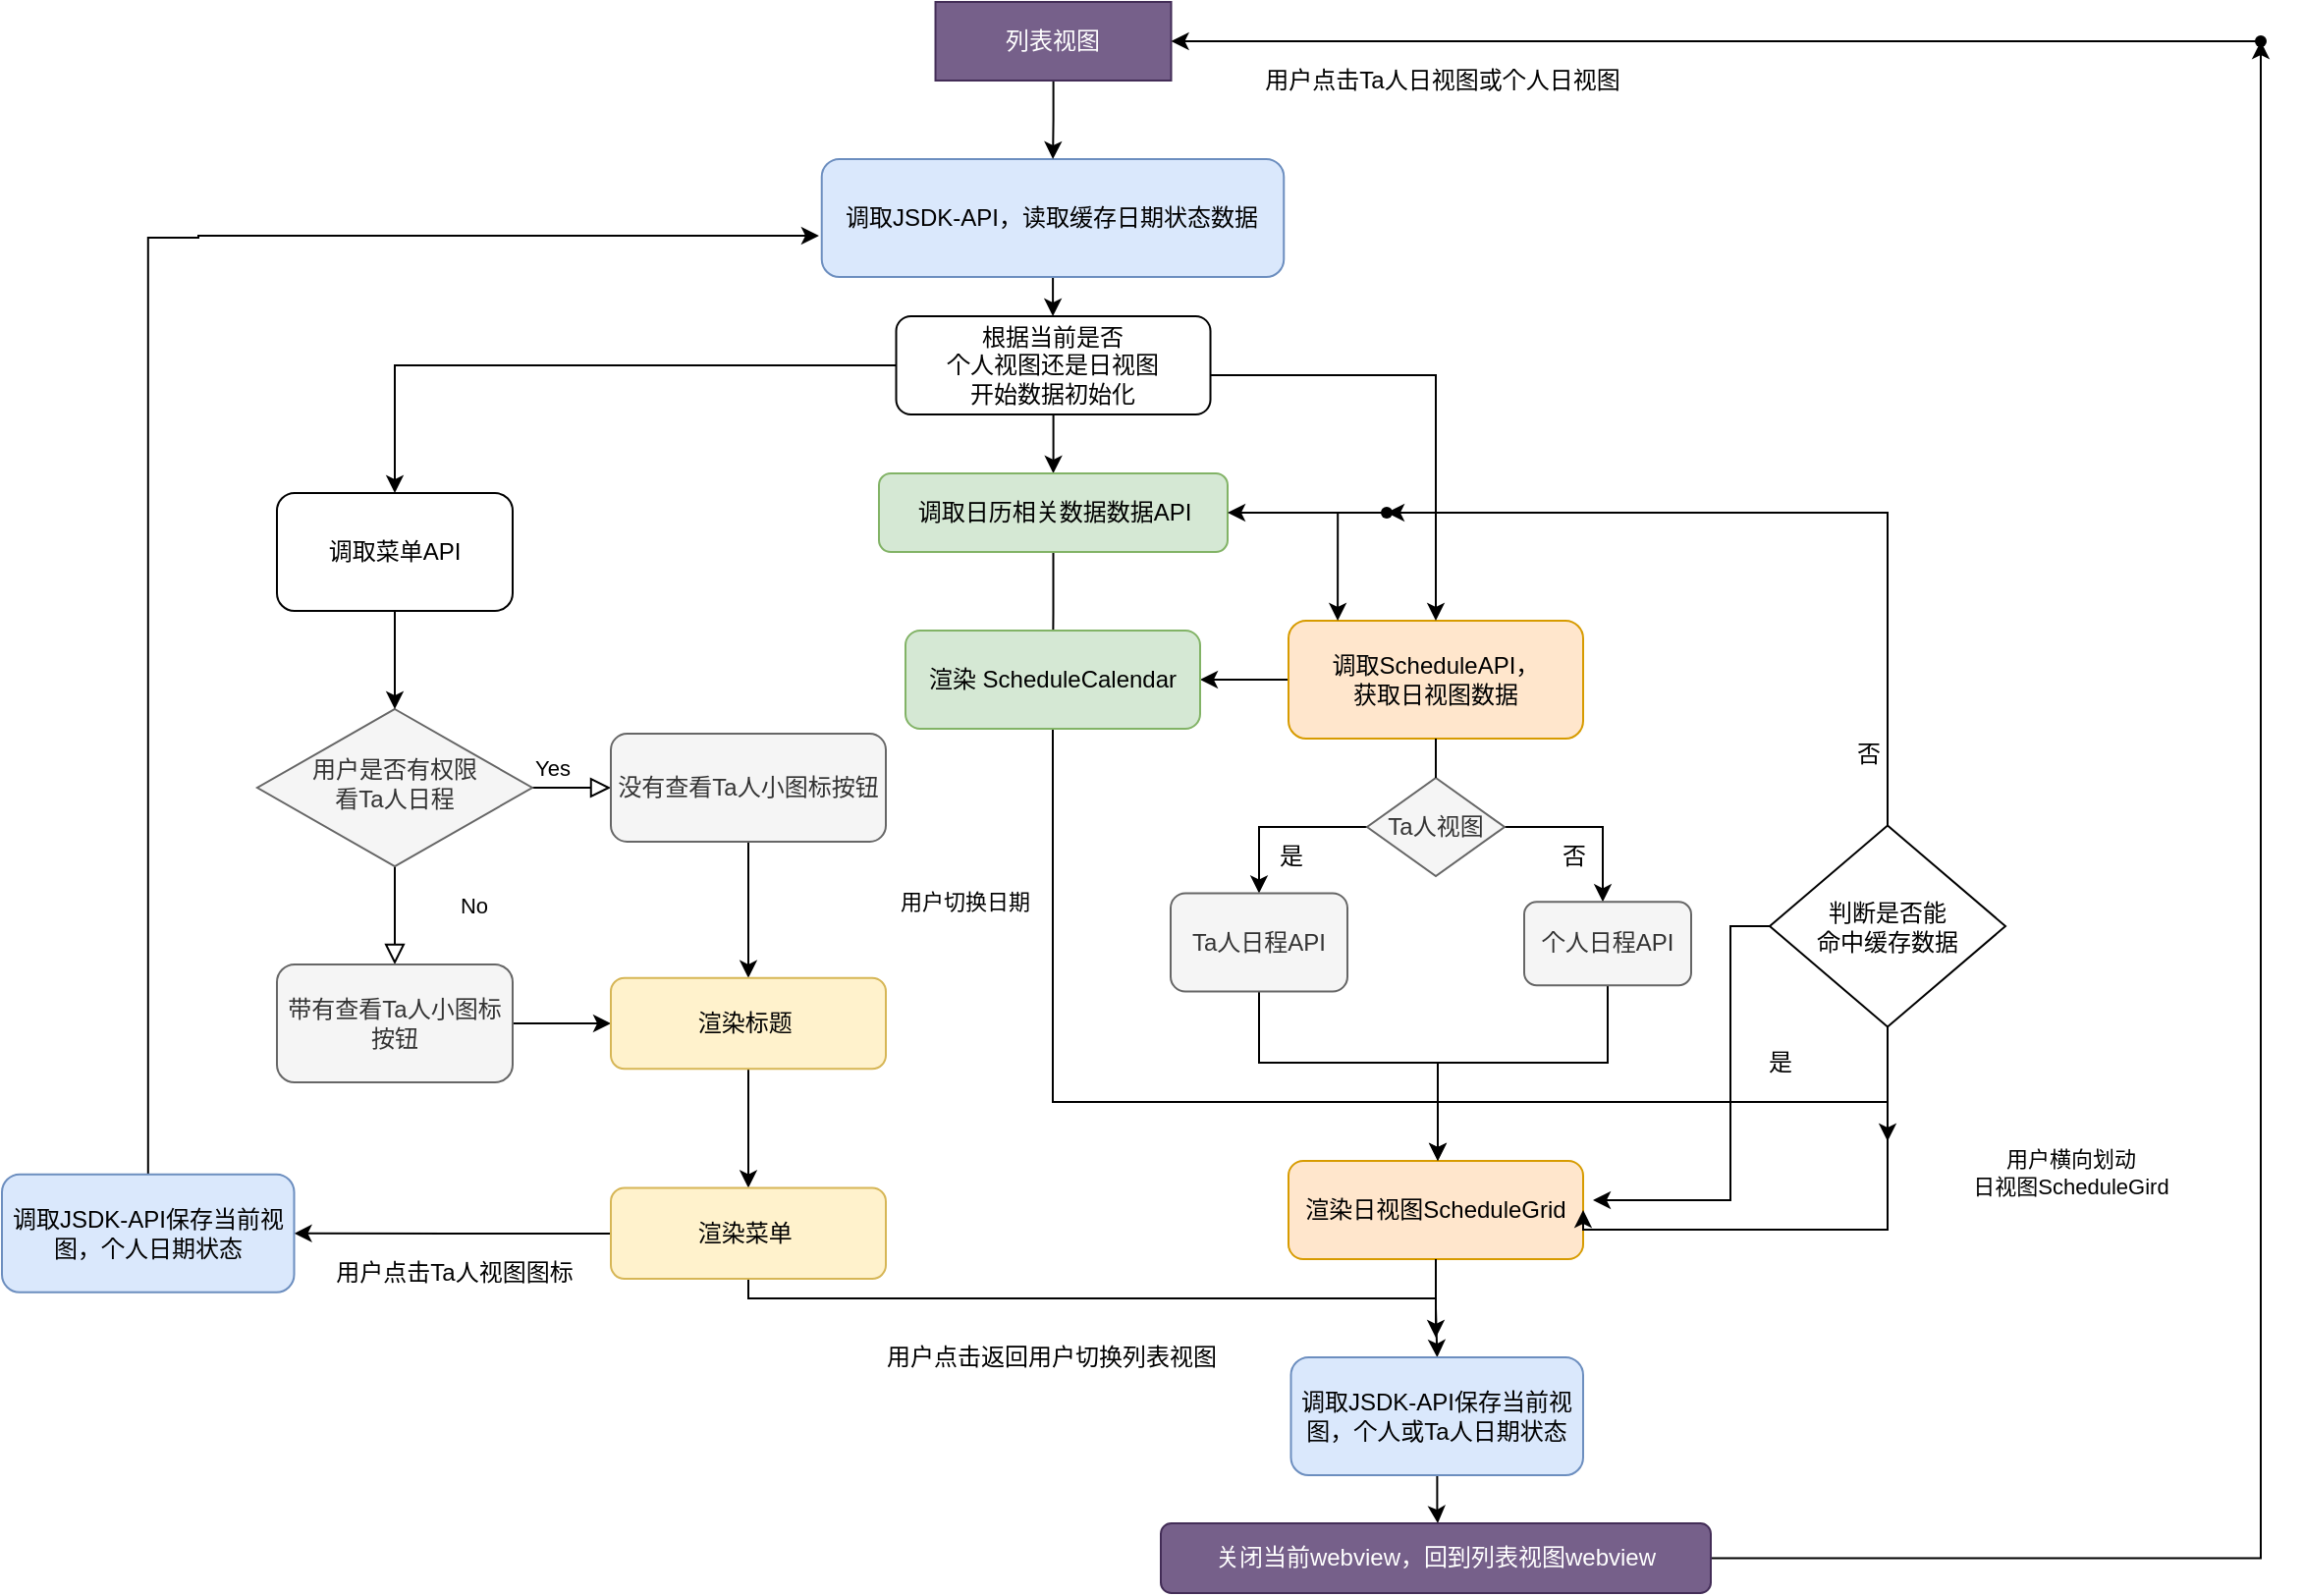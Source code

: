 <mxfile version="14.7.2" type="github">
  <diagram id="C5RBs43oDa-KdzZeNtuy" name="Page-1">
    <mxGraphModel dx="1426" dy="826" grid="1" gridSize="10" guides="1" tooltips="1" connect="1" arrows="1" fold="1" page="1" pageScale="1" pageWidth="3300" pageHeight="2339" math="0" shadow="0">
      <root>
        <mxCell id="WIyWlLk6GJQsqaUBKTNV-0" />
        <mxCell id="WIyWlLk6GJQsqaUBKTNV-1" parent="WIyWlLk6GJQsqaUBKTNV-0" />
        <mxCell id="qg9kL2ioUG6jnk7Q1R_H-6" value="" style="edgeStyle=orthogonalEdgeStyle;rounded=0;orthogonalLoop=1;jettySize=auto;html=1;" parent="WIyWlLk6GJQsqaUBKTNV-1" source="WIyWlLk6GJQsqaUBKTNV-3" target="qg9kL2ioUG6jnk7Q1R_H-2" edge="1">
          <mxGeometry relative="1" as="geometry" />
        </mxCell>
        <mxCell id="WDj9YbSBABwYnfRJcl3e-2" value="" style="edgeStyle=orthogonalEdgeStyle;rounded=0;orthogonalLoop=1;jettySize=auto;html=1;" edge="1" parent="WIyWlLk6GJQsqaUBKTNV-1" source="WIyWlLk6GJQsqaUBKTNV-3" target="WDj9YbSBABwYnfRJcl3e-1">
          <mxGeometry relative="1" as="geometry" />
        </mxCell>
        <mxCell id="WDj9YbSBABwYnfRJcl3e-48" value="" style="edgeStyle=orthogonalEdgeStyle;rounded=0;orthogonalLoop=1;jettySize=auto;html=1;" edge="1" parent="WIyWlLk6GJQsqaUBKTNV-1" source="WIyWlLk6GJQsqaUBKTNV-3" target="WDj9YbSBABwYnfRJcl3e-47">
          <mxGeometry relative="1" as="geometry">
            <Array as="points">
              <mxPoint x="960" y="300" />
              <mxPoint x="960" y="370" />
            </Array>
          </mxGeometry>
        </mxCell>
        <mxCell id="WIyWlLk6GJQsqaUBKTNV-3" value="根据当前是否&lt;br&gt;个人视图还是日视图&lt;br&gt;开始数据初始化" style="rounded=1;whiteSpace=wrap;html=1;fontSize=12;glass=0;strokeWidth=1;shadow=0;" parent="WIyWlLk6GJQsqaUBKTNV-1" vertex="1">
          <mxGeometry x="685.26" y="270" width="160" height="50" as="geometry" />
        </mxCell>
        <mxCell id="WIyWlLk6GJQsqaUBKTNV-4" value="Yes" style="rounded=0;html=1;jettySize=auto;orthogonalLoop=1;fontSize=11;endArrow=block;endFill=0;endSize=8;strokeWidth=1;shadow=0;labelBackgroundColor=none;edgeStyle=orthogonalEdgeStyle;" parent="WIyWlLk6GJQsqaUBKTNV-1" source="WIyWlLk6GJQsqaUBKTNV-6" edge="1">
          <mxGeometry x="-1" y="94" relative="1" as="geometry">
            <mxPoint x="-14" y="-50" as="offset" />
            <mxPoint x="430" y="600" as="targetPoint" />
          </mxGeometry>
        </mxCell>
        <mxCell id="WIyWlLk6GJQsqaUBKTNV-5" value="No" style="edgeStyle=orthogonalEdgeStyle;rounded=0;html=1;jettySize=auto;orthogonalLoop=1;fontSize=11;endArrow=block;endFill=0;endSize=8;strokeWidth=1;shadow=0;labelBackgroundColor=none;" parent="WIyWlLk6GJQsqaUBKTNV-1" source="WIyWlLk6GJQsqaUBKTNV-6" target="WIyWlLk6GJQsqaUBKTNV-7" edge="1">
          <mxGeometry x="-1" y="-67" relative="1" as="geometry">
            <mxPoint x="-30" y="-7" as="offset" />
          </mxGeometry>
        </mxCell>
        <mxCell id="WIyWlLk6GJQsqaUBKTNV-6" value="用户是否有权限&lt;br&gt;看Ta人日程" style="rhombus;whiteSpace=wrap;html=1;shadow=0;fontFamily=Helvetica;fontSize=12;align=center;strokeWidth=1;spacing=6;spacingTop=-4;fillColor=#f5f5f5;strokeColor=#666666;fontColor=#333333;" parent="WIyWlLk6GJQsqaUBKTNV-1" vertex="1">
          <mxGeometry x="360" y="470" width="140" height="80" as="geometry" />
        </mxCell>
        <mxCell id="qg9kL2ioUG6jnk7Q1R_H-9" value="" style="edgeStyle=orthogonalEdgeStyle;rounded=0;orthogonalLoop=1;jettySize=auto;html=1;" parent="WIyWlLk6GJQsqaUBKTNV-1" source="WIyWlLk6GJQsqaUBKTNV-7" target="qg9kL2ioUG6jnk7Q1R_H-8" edge="1">
          <mxGeometry relative="1" as="geometry" />
        </mxCell>
        <mxCell id="WIyWlLk6GJQsqaUBKTNV-7" value="没有查看Ta人小图标按钮" style="rounded=1;whiteSpace=wrap;html=1;fontSize=12;glass=0;strokeWidth=1;shadow=0;fillColor=#f5f5f5;strokeColor=#666666;fontColor=#333333;" parent="WIyWlLk6GJQsqaUBKTNV-1" vertex="1">
          <mxGeometry x="540" y="482.5" width="140" height="55" as="geometry" />
        </mxCell>
        <mxCell id="qg9kL2ioUG6jnk7Q1R_H-4" value="" style="edgeStyle=orthogonalEdgeStyle;rounded=0;orthogonalLoop=1;jettySize=auto;html=1;" parent="WIyWlLk6GJQsqaUBKTNV-1" source="qg9kL2ioUG6jnk7Q1R_H-2" target="WIyWlLk6GJQsqaUBKTNV-6" edge="1">
          <mxGeometry relative="1" as="geometry" />
        </mxCell>
        <mxCell id="qg9kL2ioUG6jnk7Q1R_H-2" value="调取菜单API" style="rounded=1;whiteSpace=wrap;html=1;" parent="WIyWlLk6GJQsqaUBKTNV-1" vertex="1">
          <mxGeometry x="370" y="360" width="120" height="60" as="geometry" />
        </mxCell>
        <mxCell id="qg9kL2ioUG6jnk7Q1R_H-10" value="" style="edgeStyle=orthogonalEdgeStyle;rounded=0;orthogonalLoop=1;jettySize=auto;html=1;" parent="WIyWlLk6GJQsqaUBKTNV-1" source="qg9kL2ioUG6jnk7Q1R_H-7" target="qg9kL2ioUG6jnk7Q1R_H-8" edge="1">
          <mxGeometry relative="1" as="geometry" />
        </mxCell>
        <mxCell id="qg9kL2ioUG6jnk7Q1R_H-7" value="带有查看Ta人小图标按钮" style="rounded=1;whiteSpace=wrap;html=1;fillColor=#f5f5f5;strokeColor=#666666;fontColor=#333333;" parent="WIyWlLk6GJQsqaUBKTNV-1" vertex="1">
          <mxGeometry x="370" y="600" width="120" height="60" as="geometry" />
        </mxCell>
        <mxCell id="WDj9YbSBABwYnfRJcl3e-63" value="" style="edgeStyle=orthogonalEdgeStyle;rounded=0;orthogonalLoop=1;jettySize=auto;html=1;" edge="1" parent="WIyWlLk6GJQsqaUBKTNV-1" source="qg9kL2ioUG6jnk7Q1R_H-8" target="WDj9YbSBABwYnfRJcl3e-62">
          <mxGeometry relative="1" as="geometry" />
        </mxCell>
        <mxCell id="qg9kL2ioUG6jnk7Q1R_H-8" value="渲染标题&amp;nbsp;" style="rounded=1;whiteSpace=wrap;html=1;fontSize=12;glass=0;strokeWidth=1;shadow=0;fillColor=#fff2cc;strokeColor=#d6b656;" parent="WIyWlLk6GJQsqaUBKTNV-1" vertex="1">
          <mxGeometry x="540" y="606.88" width="140" height="46.25" as="geometry" />
        </mxCell>
        <mxCell id="qg9kL2ioUG6jnk7Q1R_H-11" value="渲染日视图ScheduleGrid" style="rounded=1;whiteSpace=wrap;html=1;fontSize=12;glass=0;strokeWidth=1;shadow=0;fillColor=#ffe6cc;strokeColor=#d79b00;" parent="WIyWlLk6GJQsqaUBKTNV-1" vertex="1">
          <mxGeometry x="885" y="700" width="150" height="50" as="geometry" />
        </mxCell>
        <mxCell id="WDj9YbSBABwYnfRJcl3e-3" value="" style="edgeStyle=orthogonalEdgeStyle;rounded=0;orthogonalLoop=1;jettySize=auto;html=1;" edge="1" parent="WIyWlLk6GJQsqaUBKTNV-1" source="WDj9YbSBABwYnfRJcl3e-1">
          <mxGeometry relative="1" as="geometry">
            <mxPoint x="765" y="452.5" as="targetPoint" />
          </mxGeometry>
        </mxCell>
        <mxCell id="WDj9YbSBABwYnfRJcl3e-1" value="调取日历相关数据数据API" style="rounded=1;whiteSpace=wrap;html=1;fontSize=12;glass=0;strokeWidth=1;shadow=0;fillColor=#d5e8d4;strokeColor=#82b366;" vertex="1" parent="WIyWlLk6GJQsqaUBKTNV-1">
          <mxGeometry x="676.5" y="350" width="177.5" height="40" as="geometry" />
        </mxCell>
        <mxCell id="WDj9YbSBABwYnfRJcl3e-40" value="" style="edgeStyle=orthogonalEdgeStyle;rounded=0;orthogonalLoop=1;jettySize=auto;html=1;exitX=0.5;exitY=1;exitDx=0;exitDy=0;" edge="1" parent="WIyWlLk6GJQsqaUBKTNV-1" source="qg9kL2ioUG6jnk7Q1R_H-11" target="WDj9YbSBABwYnfRJcl3e-36">
          <mxGeometry relative="1" as="geometry">
            <mxPoint x="960" y="775" as="sourcePoint" />
          </mxGeometry>
        </mxCell>
        <mxCell id="WDj9YbSBABwYnfRJcl3e-13" value="用户横向划动&lt;br&gt;日视图ScheduleGird" style="edgeLabel;html=1;align=center;verticalAlign=middle;resizable=0;points=[];" vertex="1" connectable="0" parent="WIyWlLk6GJQsqaUBKTNV-1">
          <mxGeometry x="1230" y="600" as="geometry">
            <mxPoint x="53" y="106" as="offset" />
          </mxGeometry>
        </mxCell>
        <mxCell id="WDj9YbSBABwYnfRJcl3e-49" style="edgeStyle=orthogonalEdgeStyle;rounded=0;orthogonalLoop=1;jettySize=auto;html=1;entryX=1;entryY=0.5;entryDx=0;entryDy=0;" edge="1" parent="WIyWlLk6GJQsqaUBKTNV-1" source="WDj9YbSBABwYnfRJcl3e-14" target="WDj9YbSBABwYnfRJcl3e-46">
          <mxGeometry relative="1" as="geometry">
            <mxPoint x="870" y="480" as="targetPoint" />
          </mxGeometry>
        </mxCell>
        <mxCell id="WDj9YbSBABwYnfRJcl3e-14" value="调取ScheduleAPI，&lt;br&gt;获取日视图数据" style="rounded=1;whiteSpace=wrap;html=1;fillColor=#ffe6cc;strokeColor=#d79b00;" vertex="1" parent="WIyWlLk6GJQsqaUBKTNV-1">
          <mxGeometry x="885" y="425" width="150" height="60" as="geometry" />
        </mxCell>
        <mxCell id="WDj9YbSBABwYnfRJcl3e-17" value="" style="edgeStyle=orthogonalEdgeStyle;rounded=0;orthogonalLoop=1;jettySize=auto;html=1;exitX=0.5;exitY=0;exitDx=0;exitDy=0;" edge="1" parent="WIyWlLk6GJQsqaUBKTNV-1" source="WDj9YbSBABwYnfRJcl3e-16" target="WDj9YbSBABwYnfRJcl3e-14">
          <mxGeometry relative="1" as="geometry">
            <mxPoint x="1160" y="450" as="sourcePoint" />
            <Array as="points">
              <mxPoint x="1190" y="370" />
              <mxPoint x="960" y="370" />
            </Array>
          </mxGeometry>
        </mxCell>
        <mxCell id="WDj9YbSBABwYnfRJcl3e-20" value="" style="edgeStyle=orthogonalEdgeStyle;rounded=0;orthogonalLoop=1;jettySize=auto;html=1;entryX=1;entryY=0.5;entryDx=0;entryDy=0;" edge="1" parent="WIyWlLk6GJQsqaUBKTNV-1" source="WDj9YbSBABwYnfRJcl3e-16" target="qg9kL2ioUG6jnk7Q1R_H-11">
          <mxGeometry relative="1" as="geometry">
            <mxPoint x="1130" y="680.5" as="targetPoint" />
            <Array as="points">
              <mxPoint x="1190" y="735" />
            </Array>
          </mxGeometry>
        </mxCell>
        <mxCell id="WDj9YbSBABwYnfRJcl3e-73" style="edgeStyle=orthogonalEdgeStyle;rounded=0;orthogonalLoop=1;jettySize=auto;html=1;" edge="1" parent="WIyWlLk6GJQsqaUBKTNV-1" source="WDj9YbSBABwYnfRJcl3e-16">
          <mxGeometry relative="1" as="geometry">
            <mxPoint x="1040" y="720" as="targetPoint" />
            <Array as="points">
              <mxPoint x="1110" y="581" />
              <mxPoint x="1110" y="720" />
            </Array>
          </mxGeometry>
        </mxCell>
        <mxCell id="WDj9YbSBABwYnfRJcl3e-16" value="判断是否能&lt;br&gt;命中缓存数据" style="rhombus;whiteSpace=wrap;html=1;" vertex="1" parent="WIyWlLk6GJQsqaUBKTNV-1">
          <mxGeometry x="1130" y="529.25" width="120" height="102.5" as="geometry" />
        </mxCell>
        <mxCell id="WDj9YbSBABwYnfRJcl3e-18" value="否" style="text;html=1;align=center;verticalAlign=middle;resizable=0;points=[];autosize=1;strokeColor=none;" vertex="1" parent="WIyWlLk6GJQsqaUBKTNV-1">
          <mxGeometry x="1165" y="482.5" width="30" height="20" as="geometry" />
        </mxCell>
        <mxCell id="WDj9YbSBABwYnfRJcl3e-21" value="是" style="text;html=1;align=center;verticalAlign=middle;resizable=0;points=[];autosize=1;strokeColor=none;" vertex="1" parent="WIyWlLk6GJQsqaUBKTNV-1">
          <mxGeometry x="871.25" y="535" width="30" height="20" as="geometry" />
        </mxCell>
        <mxCell id="WDj9YbSBABwYnfRJcl3e-27" value="" style="edgeStyle=orthogonalEdgeStyle;rounded=0;orthogonalLoop=1;jettySize=auto;html=1;" edge="1" parent="WIyWlLk6GJQsqaUBKTNV-1" source="WDj9YbSBABwYnfRJcl3e-24" target="WDj9YbSBABwYnfRJcl3e-26">
          <mxGeometry relative="1" as="geometry" />
        </mxCell>
        <mxCell id="WDj9YbSBABwYnfRJcl3e-32" value="" style="edgeStyle=orthogonalEdgeStyle;rounded=0;orthogonalLoop=1;jettySize=auto;html=1;exitX=1;exitY=0.5;exitDx=0;exitDy=0;" edge="1" parent="WIyWlLk6GJQsqaUBKTNV-1" source="WDj9YbSBABwYnfRJcl3e-24" target="WDj9YbSBABwYnfRJcl3e-29">
          <mxGeometry relative="1" as="geometry">
            <Array as="points">
              <mxPoint x="1045" y="529.75" />
            </Array>
          </mxGeometry>
        </mxCell>
        <mxCell id="WDj9YbSBABwYnfRJcl3e-24" value="Ta人视图" style="rhombus;whiteSpace=wrap;html=1;fillColor=#f5f5f5;strokeColor=#666666;fontColor=#333333;" vertex="1" parent="WIyWlLk6GJQsqaUBKTNV-1">
          <mxGeometry x="925" y="505" width="70" height="50" as="geometry" />
        </mxCell>
        <mxCell id="WDj9YbSBABwYnfRJcl3e-25" value="" style="edgeStyle=orthogonalEdgeStyle;rounded=0;orthogonalLoop=1;jettySize=auto;html=1;endArrow=none;" edge="1" parent="WIyWlLk6GJQsqaUBKTNV-1" source="WDj9YbSBABwYnfRJcl3e-14" target="WDj9YbSBABwYnfRJcl3e-24">
          <mxGeometry relative="1" as="geometry">
            <mxPoint x="899" y="550" as="sourcePoint" />
            <mxPoint x="899" y="620" as="targetPoint" />
          </mxGeometry>
        </mxCell>
        <mxCell id="WDj9YbSBABwYnfRJcl3e-34" value="" style="edgeStyle=orthogonalEdgeStyle;rounded=0;orthogonalLoop=1;jettySize=auto;html=1;" edge="1" parent="WIyWlLk6GJQsqaUBKTNV-1" source="WDj9YbSBABwYnfRJcl3e-26" target="qg9kL2ioUG6jnk7Q1R_H-11">
          <mxGeometry relative="1" as="geometry">
            <Array as="points">
              <mxPoint x="870" y="650" />
              <mxPoint x="961" y="650" />
            </Array>
          </mxGeometry>
        </mxCell>
        <mxCell id="WDj9YbSBABwYnfRJcl3e-26" value="Ta人日程API" style="rounded=1;whiteSpace=wrap;html=1;fillColor=#f5f5f5;strokeColor=#666666;fontColor=#333333;" vertex="1" parent="WIyWlLk6GJQsqaUBKTNV-1">
          <mxGeometry x="825" y="563.75" width="90" height="50" as="geometry" />
        </mxCell>
        <mxCell id="WDj9YbSBABwYnfRJcl3e-35" value="" style="edgeStyle=orthogonalEdgeStyle;rounded=0;orthogonalLoop=1;jettySize=auto;html=1;" edge="1" parent="WIyWlLk6GJQsqaUBKTNV-1" source="WDj9YbSBABwYnfRJcl3e-29" target="qg9kL2ioUG6jnk7Q1R_H-11">
          <mxGeometry relative="1" as="geometry">
            <Array as="points">
              <mxPoint x="1048" y="650" />
              <mxPoint x="961" y="650" />
            </Array>
          </mxGeometry>
        </mxCell>
        <mxCell id="WDj9YbSBABwYnfRJcl3e-29" value="个人日程API" style="rounded=1;whiteSpace=wrap;html=1;fillColor=#f5f5f5;strokeColor=#666666;fontColor=#333333;" vertex="1" parent="WIyWlLk6GJQsqaUBKTNV-1">
          <mxGeometry x="1005" y="568.13" width="85" height="42.5" as="geometry" />
        </mxCell>
        <mxCell id="WDj9YbSBABwYnfRJcl3e-33" value="否" style="text;html=1;align=center;verticalAlign=middle;resizable=0;points=[];autosize=1;strokeColor=none;" vertex="1" parent="WIyWlLk6GJQsqaUBKTNV-1">
          <mxGeometry x="1015" y="535" width="30" height="20" as="geometry" />
        </mxCell>
        <mxCell id="WDj9YbSBABwYnfRJcl3e-39" style="edgeStyle=orthogonalEdgeStyle;rounded=0;orthogonalLoop=1;jettySize=auto;html=1;" edge="1" parent="WIyWlLk6GJQsqaUBKTNV-1" source="WDj9YbSBABwYnfRJcl3e-36">
          <mxGeometry relative="1" as="geometry">
            <mxPoint x="961" y="884.5" as="targetPoint" />
          </mxGeometry>
        </mxCell>
        <mxCell id="WDj9YbSBABwYnfRJcl3e-36" value="调取JSDK-API保存当前视图，个人或Ta人日期状态" style="whiteSpace=wrap;html=1;rounded=1;shadow=0;strokeWidth=1;glass=0;fillColor=#dae8fc;strokeColor=#6c8ebf;" vertex="1" parent="WIyWlLk6GJQsqaUBKTNV-1">
          <mxGeometry x="886.25" y="800" width="148.75" height="60" as="geometry" />
        </mxCell>
        <mxCell id="WDj9YbSBABwYnfRJcl3e-38" value="用户切换日期" style="edgeLabel;html=1;align=center;verticalAlign=middle;resizable=0;points=[];" vertex="1" connectable="0" parent="WIyWlLk6GJQsqaUBKTNV-1">
          <mxGeometry x="720" y="568.13" as="geometry" />
        </mxCell>
        <mxCell id="WDj9YbSBABwYnfRJcl3e-79" value="" style="edgeStyle=orthogonalEdgeStyle;rounded=0;orthogonalLoop=1;jettySize=auto;html=1;" edge="1" parent="WIyWlLk6GJQsqaUBKTNV-1" source="WDj9YbSBABwYnfRJcl3e-42" target="WDj9YbSBABwYnfRJcl3e-78">
          <mxGeometry relative="1" as="geometry" />
        </mxCell>
        <mxCell id="WDj9YbSBABwYnfRJcl3e-42" value="关闭当前webview，回到列表视图webview" style="rounded=1;whiteSpace=wrap;html=1;fillColor=#76608a;strokeColor=#432D57;fontColor=#ffffff;" vertex="1" parent="WIyWlLk6GJQsqaUBKTNV-1">
          <mxGeometry x="820" y="884.5" width="280" height="35.5" as="geometry" />
        </mxCell>
        <mxCell id="WDj9YbSBABwYnfRJcl3e-52" style="edgeStyle=orthogonalEdgeStyle;rounded=0;orthogonalLoop=1;jettySize=auto;html=1;" edge="1" parent="WIyWlLk6GJQsqaUBKTNV-1" source="WDj9YbSBABwYnfRJcl3e-46">
          <mxGeometry relative="1" as="geometry">
            <mxPoint x="1190" y="690" as="targetPoint" />
            <Array as="points">
              <mxPoint x="765" y="670" />
              <mxPoint x="1190" y="670" />
            </Array>
          </mxGeometry>
        </mxCell>
        <mxCell id="WDj9YbSBABwYnfRJcl3e-46" value="渲染 ScheduleCalendar" style="rounded=1;whiteSpace=wrap;html=1;fontSize=12;glass=0;strokeWidth=1;shadow=0;fillColor=#d5e8d4;strokeColor=#82b366;" vertex="1" parent="WIyWlLk6GJQsqaUBKTNV-1">
          <mxGeometry x="690" y="430" width="150" height="50" as="geometry" />
        </mxCell>
        <mxCell id="WDj9YbSBABwYnfRJcl3e-54" value="" style="edgeStyle=orthogonalEdgeStyle;rounded=0;orthogonalLoop=1;jettySize=auto;html=1;" edge="1" parent="WIyWlLk6GJQsqaUBKTNV-1" source="WDj9YbSBABwYnfRJcl3e-47" target="WDj9YbSBABwYnfRJcl3e-1">
          <mxGeometry relative="1" as="geometry" />
        </mxCell>
        <mxCell id="WDj9YbSBABwYnfRJcl3e-61" style="edgeStyle=orthogonalEdgeStyle;rounded=0;orthogonalLoop=1;jettySize=auto;html=1;entryX=0.167;entryY=0;entryDx=0;entryDy=0;entryPerimeter=0;" edge="1" parent="WIyWlLk6GJQsqaUBKTNV-1" source="WDj9YbSBABwYnfRJcl3e-47" target="WDj9YbSBABwYnfRJcl3e-14">
          <mxGeometry relative="1" as="geometry">
            <Array as="points">
              <mxPoint x="910" y="370" />
            </Array>
          </mxGeometry>
        </mxCell>
        <mxCell id="WDj9YbSBABwYnfRJcl3e-47" value="" style="shape=waypoint;size=6;pointerEvents=1;points=[];fillColor=#ffffff;resizable=0;rotatable=0;perimeter=centerPerimeter;snapToPoint=1;rounded=1;shadow=0;strokeWidth=1;glass=0;" vertex="1" parent="WIyWlLk6GJQsqaUBKTNV-1">
          <mxGeometry x="915" y="350" width="40" height="40" as="geometry" />
        </mxCell>
        <mxCell id="WDj9YbSBABwYnfRJcl3e-50" value="用户点击返回用户切换列表视图" style="text;html=1;align=center;verticalAlign=middle;resizable=0;points=[];autosize=1;strokeColor=none;" vertex="1" parent="WIyWlLk6GJQsqaUBKTNV-1">
          <mxGeometry x="674" y="790" width="180" height="20" as="geometry" />
        </mxCell>
        <mxCell id="WDj9YbSBABwYnfRJcl3e-64" style="edgeStyle=orthogonalEdgeStyle;rounded=0;orthogonalLoop=1;jettySize=auto;html=1;" edge="1" parent="WIyWlLk6GJQsqaUBKTNV-1" source="WDj9YbSBABwYnfRJcl3e-62">
          <mxGeometry relative="1" as="geometry">
            <mxPoint x="960" y="790" as="targetPoint" />
            <Array as="points">
              <mxPoint x="610" y="770" />
              <mxPoint x="960" y="770" />
            </Array>
          </mxGeometry>
        </mxCell>
        <mxCell id="WDj9YbSBABwYnfRJcl3e-72" value="" style="edgeStyle=orthogonalEdgeStyle;rounded=0;orthogonalLoop=1;jettySize=auto;html=1;" edge="1" parent="WIyWlLk6GJQsqaUBKTNV-1" source="WDj9YbSBABwYnfRJcl3e-62" target="WDj9YbSBABwYnfRJcl3e-70">
          <mxGeometry relative="1" as="geometry" />
        </mxCell>
        <mxCell id="WDj9YbSBABwYnfRJcl3e-62" value="渲染菜单&amp;nbsp;" style="rounded=1;whiteSpace=wrap;html=1;fontSize=12;glass=0;strokeWidth=1;shadow=0;fillColor=#fff2cc;strokeColor=#d6b656;" vertex="1" parent="WIyWlLk6GJQsqaUBKTNV-1">
          <mxGeometry x="540" y="713.75" width="140" height="46.25" as="geometry" />
        </mxCell>
        <mxCell id="WDj9YbSBABwYnfRJcl3e-68" value="" style="edgeStyle=orthogonalEdgeStyle;rounded=0;orthogonalLoop=1;jettySize=auto;html=1;" edge="1" parent="WIyWlLk6GJQsqaUBKTNV-1" source="WDj9YbSBABwYnfRJcl3e-67" target="WIyWlLk6GJQsqaUBKTNV-3">
          <mxGeometry relative="1" as="geometry" />
        </mxCell>
        <mxCell id="WDj9YbSBABwYnfRJcl3e-67" value="调取JSDK-API，读取缓存日期状态数据" style="rounded=1;whiteSpace=wrap;html=1;fillColor=#dae8fc;strokeColor=#6c8ebf;" vertex="1" parent="WIyWlLk6GJQsqaUBKTNV-1">
          <mxGeometry x="647.37" y="190" width="235.26" height="60" as="geometry" />
        </mxCell>
        <mxCell id="WDj9YbSBABwYnfRJcl3e-69" value="用户点击Ta人视图图标" style="text;html=1;align=center;verticalAlign=middle;resizable=0;points=[];autosize=1;strokeColor=none;" vertex="1" parent="WIyWlLk6GJQsqaUBKTNV-1">
          <mxGeometry x="390" y="746.88" width="140" height="20" as="geometry" />
        </mxCell>
        <mxCell id="WDj9YbSBABwYnfRJcl3e-82" style="edgeStyle=orthogonalEdgeStyle;rounded=0;orthogonalLoop=1;jettySize=auto;html=1;entryX=-0.006;entryY=0.65;entryDx=0;entryDy=0;entryPerimeter=0;" edge="1" parent="WIyWlLk6GJQsqaUBKTNV-1" source="WDj9YbSBABwYnfRJcl3e-70" target="WDj9YbSBABwYnfRJcl3e-67">
          <mxGeometry relative="1" as="geometry">
            <mxPoint x="330" y="270" as="targetPoint" />
            <Array as="points">
              <mxPoint x="304" y="230" />
              <mxPoint x="330" y="230" />
              <mxPoint x="330" y="229" />
            </Array>
          </mxGeometry>
        </mxCell>
        <mxCell id="WDj9YbSBABwYnfRJcl3e-70" value="调取JSDK-API保存当前视图，个人日期状态" style="whiteSpace=wrap;html=1;rounded=1;shadow=0;strokeWidth=1;glass=0;fillColor=#dae8fc;strokeColor=#6c8ebf;" vertex="1" parent="WIyWlLk6GJQsqaUBKTNV-1">
          <mxGeometry x="230" y="706.88" width="148.75" height="60" as="geometry" />
        </mxCell>
        <mxCell id="WDj9YbSBABwYnfRJcl3e-74" value="是" style="text;html=1;align=center;verticalAlign=middle;resizable=0;points=[];autosize=1;strokeColor=none;" vertex="1" parent="WIyWlLk6GJQsqaUBKTNV-1">
          <mxGeometry x="1120" y="640" width="30" height="20" as="geometry" />
        </mxCell>
        <mxCell id="WDj9YbSBABwYnfRJcl3e-76" value="" style="edgeStyle=orthogonalEdgeStyle;rounded=0;orthogonalLoop=1;jettySize=auto;html=1;" edge="1" parent="WIyWlLk6GJQsqaUBKTNV-1" source="WDj9YbSBABwYnfRJcl3e-75" target="WDj9YbSBABwYnfRJcl3e-67">
          <mxGeometry relative="1" as="geometry" />
        </mxCell>
        <mxCell id="WDj9YbSBABwYnfRJcl3e-75" value="列表视图" style="whiteSpace=wrap;html=1;fillColor=#76608a;strokeColor=#432D57;fontColor=#ffffff;" vertex="1" parent="WIyWlLk6GJQsqaUBKTNV-1">
          <mxGeometry x="705.26" y="110" width="120" height="40" as="geometry" />
        </mxCell>
        <mxCell id="WDj9YbSBABwYnfRJcl3e-77" value="用户点击Ta人日视图或个人日视图" style="text;html=1;strokeColor=none;fillColor=none;align=center;verticalAlign=middle;whiteSpace=wrap;rounded=0;" vertex="1" parent="WIyWlLk6GJQsqaUBKTNV-1">
          <mxGeometry x="871.25" y="140" width="184.74" height="20" as="geometry" />
        </mxCell>
        <mxCell id="WDj9YbSBABwYnfRJcl3e-80" style="edgeStyle=orthogonalEdgeStyle;rounded=0;orthogonalLoop=1;jettySize=auto;html=1;" edge="1" parent="WIyWlLk6GJQsqaUBKTNV-1" source="WDj9YbSBABwYnfRJcl3e-78" target="WDj9YbSBABwYnfRJcl3e-75">
          <mxGeometry relative="1" as="geometry">
            <Array as="points">
              <mxPoint x="1380" y="130" />
            </Array>
          </mxGeometry>
        </mxCell>
        <mxCell id="WDj9YbSBABwYnfRJcl3e-78" value="" style="shape=waypoint;size=6;pointerEvents=1;points=[];fillColor=#ffffff;resizable=0;rotatable=0;perimeter=centerPerimeter;snapToPoint=1;rounded=1;" vertex="1" parent="WIyWlLk6GJQsqaUBKTNV-1">
          <mxGeometry x="1360" y="110" width="40" height="40" as="geometry" />
        </mxCell>
      </root>
    </mxGraphModel>
  </diagram>
</mxfile>
